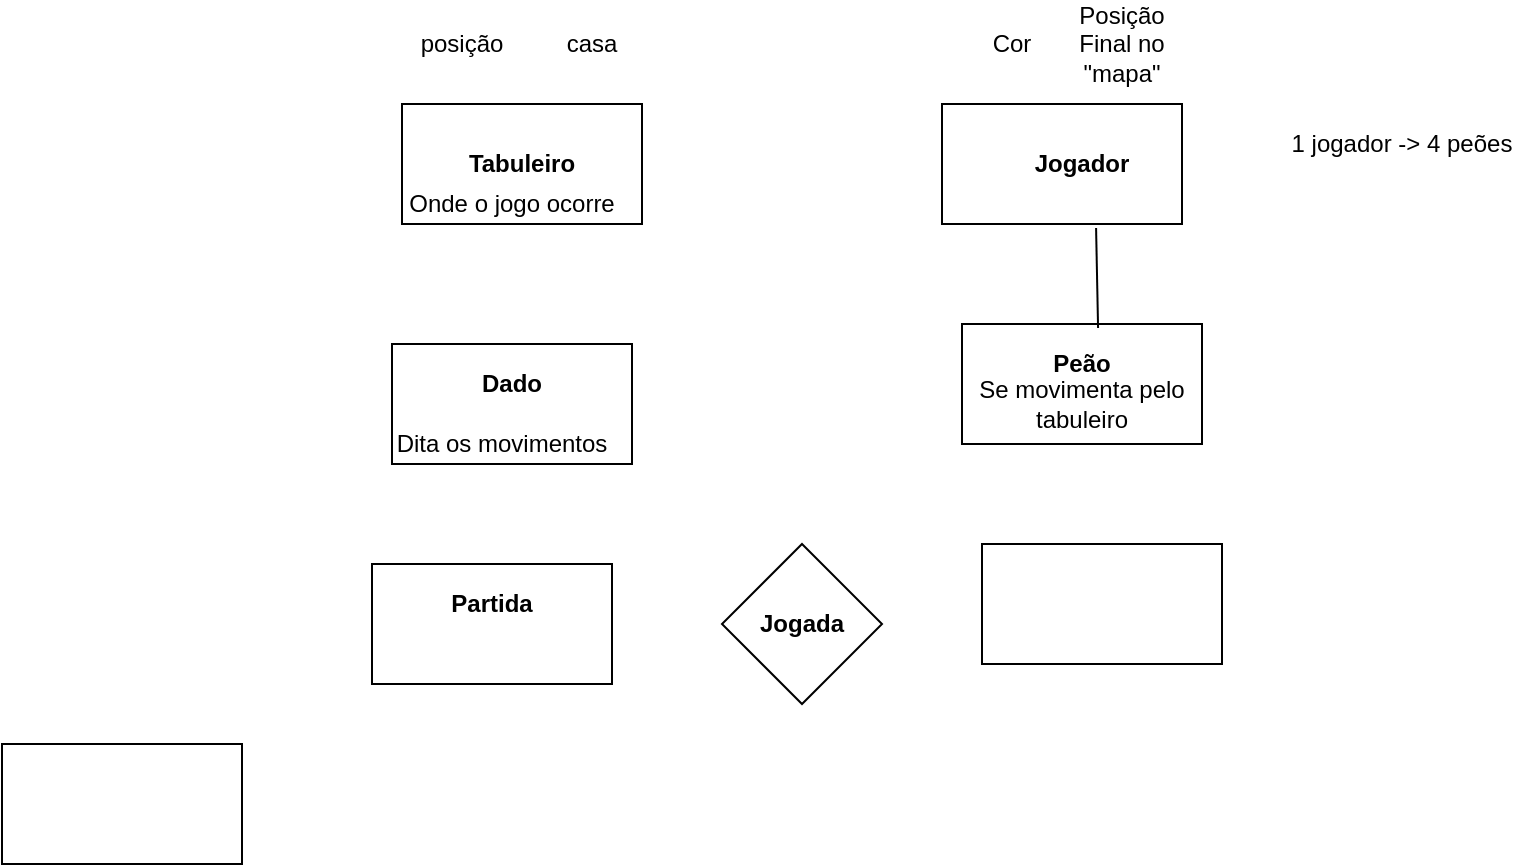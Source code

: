 <mxfile version="13.6.6" type="github"><diagram id="DDbvgkRJvzBjWuZSroJP" name="Page-1"><mxGraphModel dx="1038" dy="547" grid="1" gridSize="10" guides="1" tooltips="1" connect="1" arrows="1" fold="1" page="1" pageScale="1" pageWidth="827" pageHeight="1169" math="0" shadow="0"><root><mxCell id="0"/><mxCell id="1" parent="0"/><mxCell id="wyO73E0n-4EY2FeE-dmE-1" value="" style="rounded=0;whiteSpace=wrap;html=1;" vertex="1" parent="1"><mxGeometry x="240" y="80" width="120" height="60" as="geometry"/></mxCell><mxCell id="wyO73E0n-4EY2FeE-dmE-2" value="&lt;b&gt;Tabuleiro&lt;/b&gt;" style="text;html=1;strokeColor=none;fillColor=none;align=center;verticalAlign=middle;whiteSpace=wrap;rounded=0;" vertex="1" parent="1"><mxGeometry x="280" y="100" width="40" height="20" as="geometry"/></mxCell><mxCell id="wyO73E0n-4EY2FeE-dmE-3" value="" style="rounded=0;whiteSpace=wrap;html=1;" vertex="1" parent="1"><mxGeometry x="510" y="80" width="120" height="60" as="geometry"/></mxCell><mxCell id="wyO73E0n-4EY2FeE-dmE-4" value="&lt;b&gt;Jogador&lt;/b&gt;" style="text;html=1;strokeColor=none;fillColor=none;align=center;verticalAlign=middle;whiteSpace=wrap;rounded=0;" vertex="1" parent="1"><mxGeometry x="560" y="100" width="40" height="20" as="geometry"/></mxCell><mxCell id="wyO73E0n-4EY2FeE-dmE-5" value="Onde o jogo ocorre" style="text;html=1;strokeColor=none;fillColor=none;align=center;verticalAlign=middle;whiteSpace=wrap;rounded=0;" vertex="1" parent="1"><mxGeometry x="230" y="130" width="130" as="geometry"/></mxCell><mxCell id="wyO73E0n-4EY2FeE-dmE-6" value="" style="rounded=0;whiteSpace=wrap;html=1;" vertex="1" parent="1"><mxGeometry x="520" y="190" width="120" height="60" as="geometry"/></mxCell><mxCell id="wyO73E0n-4EY2FeE-dmE-7" value="&lt;b&gt;Peão&lt;/b&gt;" style="text;html=1;strokeColor=none;fillColor=none;align=center;verticalAlign=middle;whiteSpace=wrap;rounded=0;" vertex="1" parent="1"><mxGeometry x="560" y="200" width="40" height="20" as="geometry"/></mxCell><mxCell id="wyO73E0n-4EY2FeE-dmE-8" value="Se movimenta pelo tabuleiro" style="text;html=1;strokeColor=none;fillColor=none;align=center;verticalAlign=middle;whiteSpace=wrap;rounded=0;" vertex="1" parent="1"><mxGeometry x="525" y="220" width="110" height="20" as="geometry"/></mxCell><mxCell id="wyO73E0n-4EY2FeE-dmE-9" value="" style="rounded=0;whiteSpace=wrap;html=1;" vertex="1" parent="1"><mxGeometry x="235" y="200" width="120" height="60" as="geometry"/></mxCell><mxCell id="wyO73E0n-4EY2FeE-dmE-10" value="&lt;b&gt;Dado&lt;/b&gt;" style="text;html=1;strokeColor=none;fillColor=none;align=center;verticalAlign=middle;whiteSpace=wrap;rounded=0;" vertex="1" parent="1"><mxGeometry x="275" y="210" width="40" height="20" as="geometry"/></mxCell><mxCell id="wyO73E0n-4EY2FeE-dmE-12" value="" style="rhombus;whiteSpace=wrap;html=1;" vertex="1" parent="1"><mxGeometry x="400" y="300" width="80" height="80" as="geometry"/></mxCell><mxCell id="wyO73E0n-4EY2FeE-dmE-13" value="Dita os movimentos" style="text;html=1;strokeColor=none;fillColor=none;align=center;verticalAlign=middle;whiteSpace=wrap;rounded=0;" vertex="1" parent="1"><mxGeometry x="235" y="240" width="110" height="20" as="geometry"/></mxCell><mxCell id="wyO73E0n-4EY2FeE-dmE-14" value="" style="rounded=0;whiteSpace=wrap;html=1;" vertex="1" parent="1"><mxGeometry x="40" y="400" width="120" height="60" as="geometry"/></mxCell><mxCell id="wyO73E0n-4EY2FeE-dmE-15" value="&lt;b&gt;Jogada&lt;/b&gt;" style="text;html=1;strokeColor=none;fillColor=none;align=center;verticalAlign=middle;whiteSpace=wrap;rounded=0;" vertex="1" parent="1"><mxGeometry x="420" y="330" width="40" height="20" as="geometry"/></mxCell><mxCell id="wyO73E0n-4EY2FeE-dmE-16" value="" style="rounded=0;whiteSpace=wrap;html=1;" vertex="1" parent="1"><mxGeometry x="225" y="310" width="120" height="60" as="geometry"/></mxCell><mxCell id="wyO73E0n-4EY2FeE-dmE-17" value="&lt;b&gt;Partida&lt;/b&gt;" style="text;html=1;strokeColor=none;fillColor=none;align=center;verticalAlign=middle;whiteSpace=wrap;rounded=0;" vertex="1" parent="1"><mxGeometry x="265" y="320" width="40" height="20" as="geometry"/></mxCell><mxCell id="wyO73E0n-4EY2FeE-dmE-18" value="" style="rounded=0;whiteSpace=wrap;html=1;" vertex="1" parent="1"><mxGeometry x="530" y="300" width="120" height="60" as="geometry"/></mxCell><mxCell id="wyO73E0n-4EY2FeE-dmE-19" value="Cor" style="text;html=1;strokeColor=none;fillColor=none;align=center;verticalAlign=middle;whiteSpace=wrap;rounded=0;" vertex="1" parent="1"><mxGeometry x="525" y="40" width="40" height="20" as="geometry"/></mxCell><mxCell id="wyO73E0n-4EY2FeE-dmE-20" value="Posição Final no &quot;mapa&quot;" style="text;html=1;strokeColor=none;fillColor=none;align=center;verticalAlign=middle;whiteSpace=wrap;rounded=0;" vertex="1" parent="1"><mxGeometry x="580" y="40" width="40" height="20" as="geometry"/></mxCell><mxCell id="wyO73E0n-4EY2FeE-dmE-21" value="" style="endArrow=none;html=1;exitX=0.567;exitY=0.033;exitDx=0;exitDy=0;exitPerimeter=0;entryX=0.642;entryY=1.033;entryDx=0;entryDy=0;entryPerimeter=0;" edge="1" parent="1" source="wyO73E0n-4EY2FeE-dmE-6" target="wyO73E0n-4EY2FeE-dmE-3"><mxGeometry width="50" height="50" relative="1" as="geometry"><mxPoint x="540" y="190" as="sourcePoint"/><mxPoint x="642.859" y="160" as="targetPoint"/></mxGeometry></mxCell><mxCell id="wyO73E0n-4EY2FeE-dmE-24" value="1 jogador -&amp;gt; 4 peões" style="text;html=1;strokeColor=none;fillColor=none;align=center;verticalAlign=middle;whiteSpace=wrap;rounded=0;" vertex="1" parent="1"><mxGeometry x="680" y="70" width="120" height="60" as="geometry"/></mxCell><mxCell id="wyO73E0n-4EY2FeE-dmE-25" value="posição" style="text;html=1;strokeColor=none;fillColor=none;align=center;verticalAlign=middle;whiteSpace=wrap;rounded=0;" vertex="1" parent="1"><mxGeometry x="250" y="40" width="40" height="20" as="geometry"/></mxCell><mxCell id="wyO73E0n-4EY2FeE-dmE-26" value="casa" style="text;html=1;strokeColor=none;fillColor=none;align=center;verticalAlign=middle;whiteSpace=wrap;rounded=0;" vertex="1" parent="1"><mxGeometry x="315" y="40" width="40" height="20" as="geometry"/></mxCell></root></mxGraphModel></diagram></mxfile>